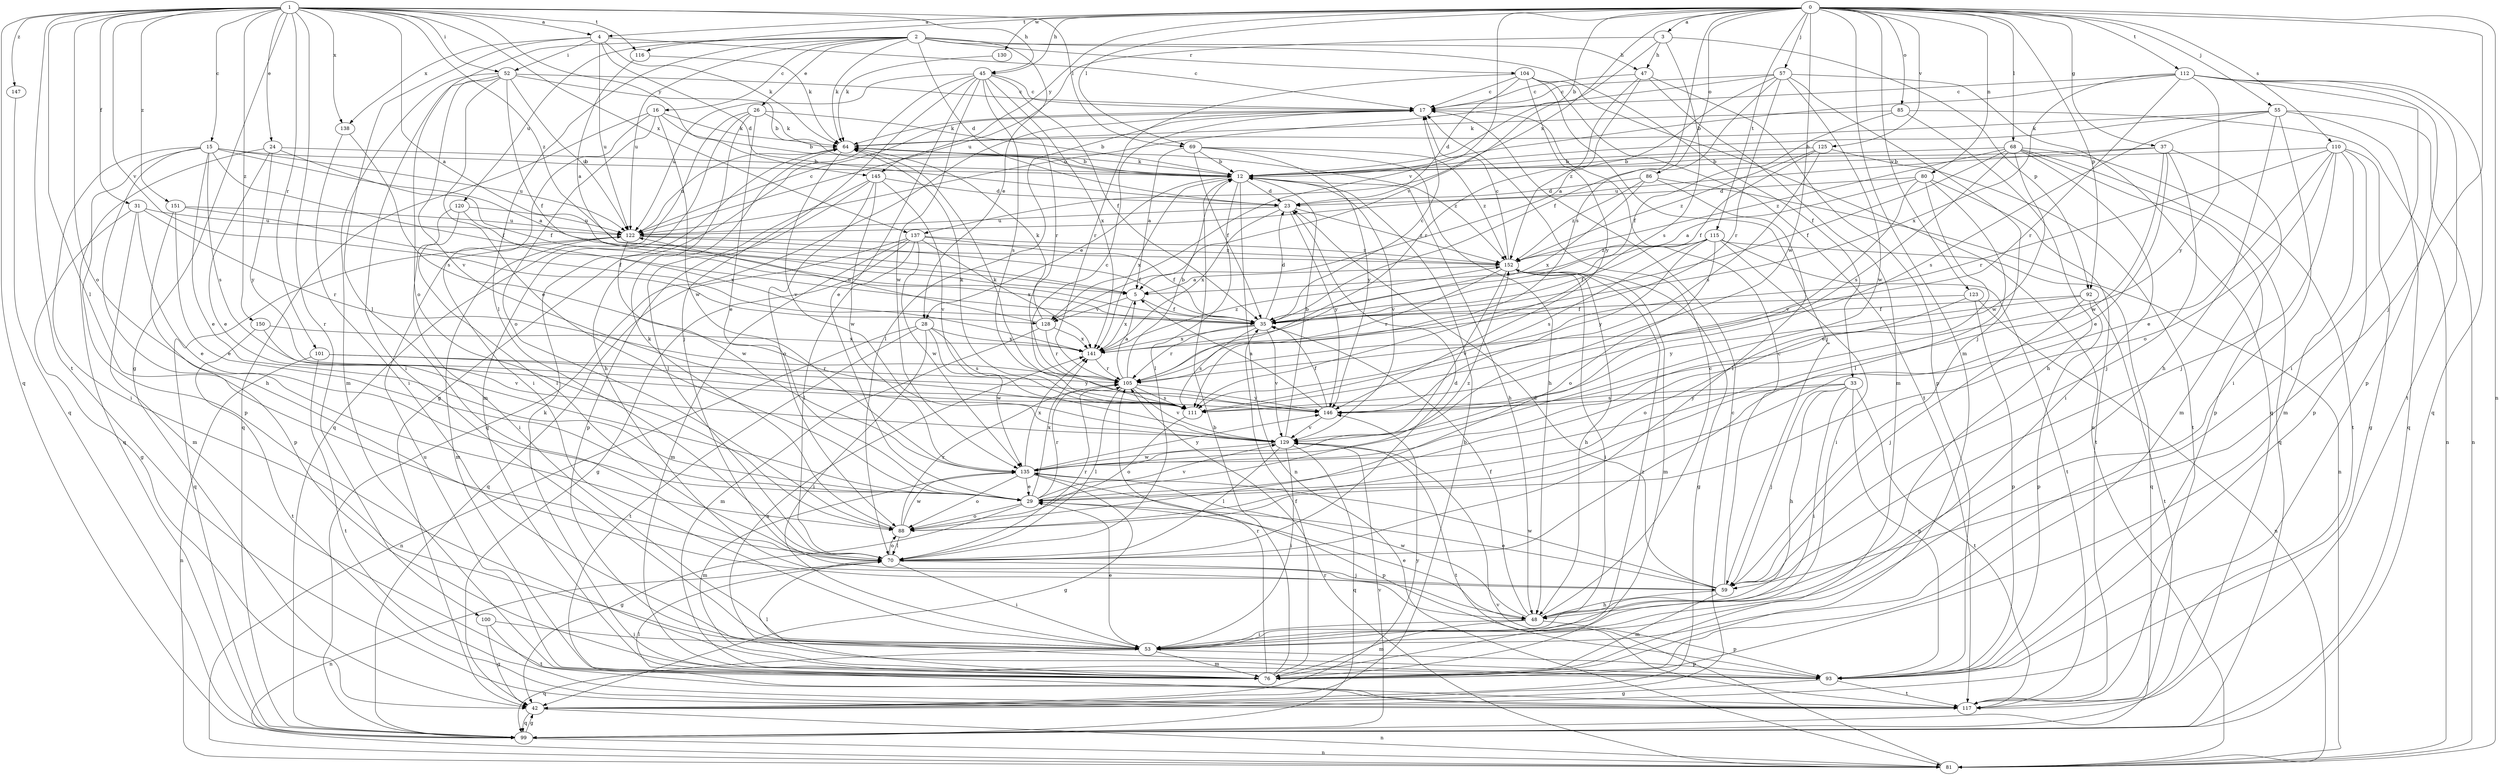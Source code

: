 strict digraph  {
0;
1;
2;
3;
4;
5;
12;
15;
16;
17;
23;
24;
26;
28;
29;
31;
33;
35;
37;
42;
45;
47;
48;
52;
53;
55;
57;
59;
64;
68;
69;
70;
76;
80;
81;
85;
86;
88;
92;
93;
99;
100;
101;
104;
105;
110;
111;
112;
115;
116;
117;
120;
122;
123;
125;
128;
129;
130;
135;
137;
138;
141;
145;
146;
147;
150;
151;
152;
0 -> 3  [label=a];
0 -> 4  [label=a];
0 -> 12  [label=b];
0 -> 37  [label=g];
0 -> 45  [label=h];
0 -> 55  [label=j];
0 -> 57  [label=j];
0 -> 59  [label=j];
0 -> 68  [label=l];
0 -> 69  [label=l];
0 -> 76  [label=m];
0 -> 80  [label=n];
0 -> 81  [label=n];
0 -> 85  [label=o];
0 -> 86  [label=o];
0 -> 92  [label=p];
0 -> 110  [label=s];
0 -> 111  [label=s];
0 -> 112  [label=t];
0 -> 115  [label=t];
0 -> 116  [label=t];
0 -> 123  [label=v];
0 -> 125  [label=v];
0 -> 128  [label=v];
0 -> 130  [label=w];
0 -> 135  [label=w];
0 -> 137  [label=x];
0 -> 145  [label=y];
1 -> 4  [label=a];
1 -> 5  [label=a];
1 -> 15  [label=c];
1 -> 24  [label=e];
1 -> 31  [label=f];
1 -> 42  [label=g];
1 -> 45  [label=h];
1 -> 52  [label=i];
1 -> 69  [label=l];
1 -> 70  [label=l];
1 -> 88  [label=o];
1 -> 99  [label=q];
1 -> 100  [label=r];
1 -> 101  [label=r];
1 -> 116  [label=t];
1 -> 117  [label=t];
1 -> 128  [label=v];
1 -> 137  [label=x];
1 -> 138  [label=x];
1 -> 145  [label=y];
1 -> 147  [label=z];
1 -> 150  [label=z];
1 -> 151  [label=z];
1 -> 152  [label=z];
2 -> 16  [label=c];
2 -> 23  [label=d];
2 -> 26  [label=e];
2 -> 28  [label=e];
2 -> 33  [label=f];
2 -> 47  [label=h];
2 -> 64  [label=k];
2 -> 70  [label=l];
2 -> 88  [label=o];
2 -> 104  [label=r];
2 -> 120  [label=u];
2 -> 122  [label=u];
3 -> 47  [label=h];
3 -> 92  [label=p];
3 -> 111  [label=s];
3 -> 122  [label=u];
3 -> 128  [label=v];
4 -> 17  [label=c];
4 -> 23  [label=d];
4 -> 52  [label=i];
4 -> 64  [label=k];
4 -> 70  [label=l];
4 -> 122  [label=u];
4 -> 138  [label=x];
5 -> 35  [label=f];
5 -> 128  [label=v];
5 -> 141  [label=x];
12 -> 23  [label=d];
12 -> 28  [label=e];
12 -> 48  [label=h];
12 -> 64  [label=k];
12 -> 70  [label=l];
12 -> 81  [label=n];
12 -> 129  [label=v];
12 -> 141  [label=x];
15 -> 5  [label=a];
15 -> 12  [label=b];
15 -> 29  [label=e];
15 -> 35  [label=f];
15 -> 48  [label=h];
15 -> 53  [label=i];
15 -> 93  [label=p];
15 -> 111  [label=s];
15 -> 122  [label=u];
16 -> 12  [label=b];
16 -> 53  [label=i];
16 -> 64  [label=k];
16 -> 88  [label=o];
16 -> 99  [label=q];
16 -> 135  [label=w];
17 -> 64  [label=k];
17 -> 70  [label=l];
17 -> 99  [label=q];
23 -> 122  [label=u];
23 -> 141  [label=x];
23 -> 146  [label=y];
23 -> 152  [label=z];
24 -> 12  [label=b];
24 -> 29  [label=e];
24 -> 35  [label=f];
24 -> 99  [label=q];
24 -> 146  [label=y];
26 -> 12  [label=b];
26 -> 29  [label=e];
26 -> 48  [label=h];
26 -> 64  [label=k];
26 -> 76  [label=m];
26 -> 99  [label=q];
28 -> 53  [label=i];
28 -> 81  [label=n];
28 -> 111  [label=s];
28 -> 117  [label=t];
28 -> 135  [label=w];
28 -> 141  [label=x];
29 -> 42  [label=g];
29 -> 88  [label=o];
29 -> 105  [label=r];
29 -> 129  [label=v];
29 -> 141  [label=x];
29 -> 152  [label=z];
31 -> 29  [label=e];
31 -> 42  [label=g];
31 -> 76  [label=m];
31 -> 105  [label=r];
31 -> 122  [label=u];
33 -> 48  [label=h];
33 -> 53  [label=i];
33 -> 59  [label=j];
33 -> 93  [label=p];
33 -> 111  [label=s];
33 -> 117  [label=t];
33 -> 146  [label=y];
35 -> 17  [label=c];
35 -> 23  [label=d];
35 -> 105  [label=r];
35 -> 111  [label=s];
35 -> 129  [label=v];
35 -> 141  [label=x];
37 -> 12  [label=b];
37 -> 29  [label=e];
37 -> 59  [label=j];
37 -> 76  [label=m];
37 -> 122  [label=u];
37 -> 135  [label=w];
42 -> 12  [label=b];
42 -> 17  [label=c];
42 -> 81  [label=n];
42 -> 99  [label=q];
42 -> 146  [label=y];
45 -> 17  [label=c];
45 -> 29  [label=e];
45 -> 35  [label=f];
45 -> 42  [label=g];
45 -> 59  [label=j];
45 -> 105  [label=r];
45 -> 111  [label=s];
45 -> 122  [label=u];
45 -> 135  [label=w];
45 -> 141  [label=x];
47 -> 17  [label=c];
47 -> 76  [label=m];
47 -> 93  [label=p];
47 -> 105  [label=r];
47 -> 152  [label=z];
48 -> 17  [label=c];
48 -> 29  [label=e];
48 -> 35  [label=f];
48 -> 53  [label=i];
48 -> 76  [label=m];
48 -> 93  [label=p];
48 -> 135  [label=w];
52 -> 12  [label=b];
52 -> 17  [label=c];
52 -> 29  [label=e];
52 -> 35  [label=f];
52 -> 53  [label=i];
52 -> 76  [label=m];
52 -> 122  [label=u];
52 -> 129  [label=v];
53 -> 29  [label=e];
53 -> 76  [label=m];
53 -> 93  [label=p];
53 -> 99  [label=q];
55 -> 12  [label=b];
55 -> 48  [label=h];
55 -> 53  [label=i];
55 -> 64  [label=k];
55 -> 81  [label=n];
55 -> 99  [label=q];
55 -> 111  [label=s];
57 -> 5  [label=a];
57 -> 17  [label=c];
57 -> 35  [label=f];
57 -> 59  [label=j];
57 -> 99  [label=q];
57 -> 105  [label=r];
57 -> 122  [label=u];
57 -> 135  [label=w];
59 -> 17  [label=c];
59 -> 23  [label=d];
59 -> 29  [label=e];
59 -> 48  [label=h];
59 -> 76  [label=m];
59 -> 135  [label=w];
64 -> 12  [label=b];
64 -> 122  [label=u];
64 -> 129  [label=v];
64 -> 152  [label=z];
68 -> 12  [label=b];
68 -> 35  [label=f];
68 -> 53  [label=i];
68 -> 93  [label=p];
68 -> 99  [label=q];
68 -> 111  [label=s];
68 -> 117  [label=t];
68 -> 135  [label=w];
68 -> 152  [label=z];
69 -> 5  [label=a];
69 -> 12  [label=b];
69 -> 35  [label=f];
69 -> 48  [label=h];
69 -> 146  [label=y];
69 -> 152  [label=z];
70 -> 23  [label=d];
70 -> 53  [label=i];
70 -> 59  [label=j];
70 -> 81  [label=n];
70 -> 88  [label=o];
70 -> 105  [label=r];
76 -> 12  [label=b];
76 -> 35  [label=f];
76 -> 64  [label=k];
76 -> 70  [label=l];
76 -> 105  [label=r];
76 -> 122  [label=u];
76 -> 152  [label=z];
80 -> 5  [label=a];
80 -> 23  [label=d];
80 -> 29  [label=e];
80 -> 70  [label=l];
80 -> 117  [label=t];
80 -> 129  [label=v];
81 -> 105  [label=r];
81 -> 129  [label=v];
85 -> 35  [label=f];
85 -> 48  [label=h];
85 -> 64  [label=k];
85 -> 81  [label=n];
86 -> 23  [label=d];
86 -> 70  [label=l];
86 -> 81  [label=n];
86 -> 141  [label=x];
86 -> 152  [label=z];
88 -> 64  [label=k];
88 -> 70  [label=l];
88 -> 105  [label=r];
88 -> 135  [label=w];
92 -> 35  [label=f];
92 -> 59  [label=j];
92 -> 93  [label=p];
92 -> 117  [label=t];
92 -> 146  [label=y];
93 -> 42  [label=g];
93 -> 117  [label=t];
93 -> 141  [label=x];
99 -> 42  [label=g];
99 -> 81  [label=n];
99 -> 129  [label=v];
100 -> 42  [label=g];
100 -> 53  [label=i];
100 -> 117  [label=t];
101 -> 81  [label=n];
101 -> 105  [label=r];
101 -> 117  [label=t];
101 -> 146  [label=y];
104 -> 17  [label=c];
104 -> 23  [label=d];
104 -> 59  [label=j];
104 -> 81  [label=n];
104 -> 105  [label=r];
104 -> 117  [label=t];
104 -> 146  [label=y];
105 -> 5  [label=a];
105 -> 12  [label=b];
105 -> 70  [label=l];
105 -> 111  [label=s];
105 -> 129  [label=v];
105 -> 146  [label=y];
110 -> 12  [label=b];
110 -> 29  [label=e];
110 -> 42  [label=g];
110 -> 59  [label=j];
110 -> 76  [label=m];
110 -> 88  [label=o];
110 -> 93  [label=p];
110 -> 105  [label=r];
111 -> 17  [label=c];
111 -> 64  [label=k];
111 -> 88  [label=o];
112 -> 12  [label=b];
112 -> 17  [label=c];
112 -> 53  [label=i];
112 -> 93  [label=p];
112 -> 99  [label=q];
112 -> 105  [label=r];
112 -> 117  [label=t];
112 -> 141  [label=x];
112 -> 146  [label=y];
115 -> 35  [label=f];
115 -> 53  [label=i];
115 -> 88  [label=o];
115 -> 99  [label=q];
115 -> 111  [label=s];
115 -> 117  [label=t];
115 -> 146  [label=y];
115 -> 152  [label=z];
116 -> 5  [label=a];
116 -> 64  [label=k];
117 -> 70  [label=l];
120 -> 53  [label=i];
120 -> 70  [label=l];
120 -> 122  [label=u];
120 -> 141  [label=x];
122 -> 17  [label=c];
122 -> 35  [label=f];
122 -> 76  [label=m];
122 -> 99  [label=q];
122 -> 135  [label=w];
122 -> 152  [label=z];
123 -> 35  [label=f];
123 -> 81  [label=n];
123 -> 88  [label=o];
123 -> 93  [label=p];
125 -> 12  [label=b];
125 -> 35  [label=f];
125 -> 111  [label=s];
125 -> 117  [label=t];
125 -> 152  [label=z];
128 -> 64  [label=k];
128 -> 76  [label=m];
128 -> 105  [label=r];
128 -> 122  [label=u];
128 -> 141  [label=x];
129 -> 12  [label=b];
129 -> 53  [label=i];
129 -> 70  [label=l];
129 -> 99  [label=q];
129 -> 117  [label=t];
129 -> 135  [label=w];
130 -> 64  [label=k];
135 -> 29  [label=e];
135 -> 42  [label=g];
135 -> 76  [label=m];
135 -> 88  [label=o];
135 -> 93  [label=p];
135 -> 141  [label=x];
135 -> 146  [label=y];
137 -> 35  [label=f];
137 -> 42  [label=g];
137 -> 70  [label=l];
137 -> 76  [label=m];
137 -> 99  [label=q];
137 -> 135  [label=w];
137 -> 141  [label=x];
137 -> 152  [label=z];
138 -> 53  [label=i];
138 -> 111  [label=s];
141 -> 105  [label=r];
141 -> 152  [label=z];
145 -> 23  [label=d];
145 -> 70  [label=l];
145 -> 88  [label=o];
145 -> 93  [label=p];
145 -> 129  [label=v];
145 -> 135  [label=w];
146 -> 5  [label=a];
146 -> 35  [label=f];
146 -> 64  [label=k];
146 -> 129  [label=v];
147 -> 99  [label=q];
150 -> 117  [label=t];
150 -> 129  [label=v];
150 -> 141  [label=x];
151 -> 29  [label=e];
151 -> 35  [label=f];
151 -> 93  [label=p];
151 -> 122  [label=u];
152 -> 5  [label=a];
152 -> 17  [label=c];
152 -> 42  [label=g];
152 -> 48  [label=h];
152 -> 53  [label=i];
152 -> 76  [label=m];
152 -> 105  [label=r];
152 -> 129  [label=v];
}
